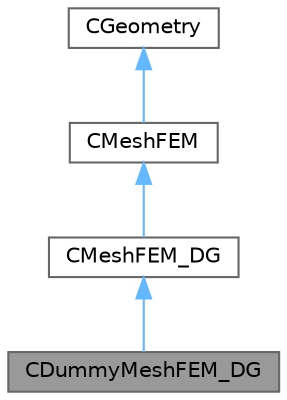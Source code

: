 digraph "CDummyMeshFEM_DG"
{
 // LATEX_PDF_SIZE
  bgcolor="transparent";
  edge [fontname=Helvetica,fontsize=10,labelfontname=Helvetica,labelfontsize=10];
  node [fontname=Helvetica,fontsize=10,shape=box,height=0.2,width=0.4];
  Node1 [id="Node000001",label="CDummyMeshFEM_DG",height=0.2,width=0.4,color="gray40", fillcolor="grey60", style="filled", fontcolor="black",tooltip="Class for defining a DG geometry that does not contain any points/elements. Can be used for initializ..."];
  Node2 -> Node1 [id="edge1_Node000001_Node000002",dir="back",color="steelblue1",style="solid",tooltip=" "];
  Node2 [id="Node000002",label="CMeshFEM_DG",height=0.2,width=0.4,color="gray40", fillcolor="white", style="filled",URL="$classCMeshFEM__DG.html",tooltip="Class which contains all the variables for the DG FEM solver."];
  Node3 -> Node2 [id="edge2_Node000002_Node000003",dir="back",color="steelblue1",style="solid",tooltip=" "];
  Node3 [id="Node000003",label="CMeshFEM",height=0.2,width=0.4,color="gray40", fillcolor="white", style="filled",URL="$classCMeshFEM.html",tooltip="Base class for the FEM solver."];
  Node4 -> Node3 [id="edge3_Node000003_Node000004",dir="back",color="steelblue1",style="solid",tooltip=" "];
  Node4 [id="Node000004",label="CGeometry",height=0.2,width=0.4,color="gray40", fillcolor="white", style="filled",URL="$classCGeometry.html",tooltip="Parent class for defining the geometry of the problem (complete geometry, multigrid agglomerated geom..."];
}
